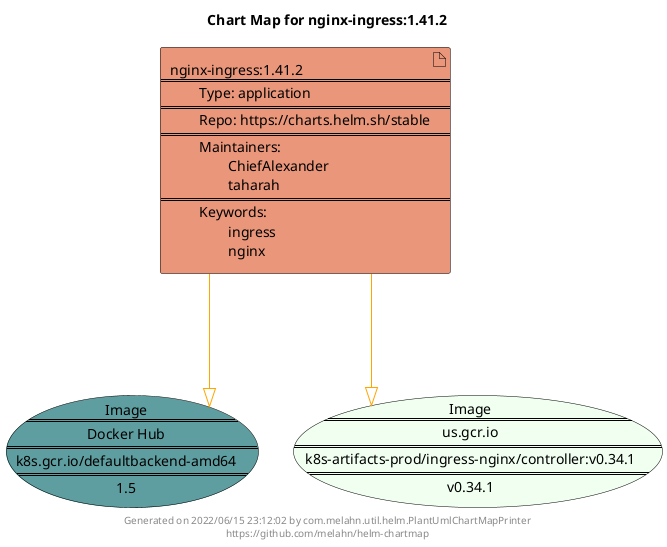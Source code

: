 @startuml
skinparam linetype ortho
skinparam backgroundColor white
skinparam usecaseBorderColor black
skinparam usecaseArrowColor LightSlateGray
skinparam artifactBorderColor black
skinparam artifactArrowColor LightSlateGray

title Chart Map for nginx-ingress:1.41.2

'There is one referenced Helm Chart
artifact "nginx-ingress:1.41.2\n====\n\tType: application\n====\n\tRepo: https://charts.helm.sh/stable\n====\n\tMaintainers: \n\t\tChiefAlexander\n\t\ttaharah\n====\n\tKeywords: \n\t\tingress\n\t\tnginx" as nginx_ingress_1_41_2 #DarkSalmon

'There are 2 referenced Docker Images
usecase "Image\n====\nDocker Hub\n====\nk8s.gcr.io/defaultbackend-amd64\n====\n1.5" as k8s_gcr_io_defaultbackend_amd64_1_5 #CadetBlue
usecase "Image\n====\nus.gcr.io\n====\nk8s-artifacts-prod/ingress-nginx/controller:v0.34.1\n====\nv0.34.1" as us_gcr_io_k8s_artifacts_prod_ingress_nginx_controller_v0_34_1 #HoneyDew

'Chart Dependencies
nginx_ingress_1_41_2--[#orange]-|>us_gcr_io_k8s_artifacts_prod_ingress_nginx_controller_v0_34_1
nginx_ingress_1_41_2--[#orange]-|>k8s_gcr_io_defaultbackend_amd64_1_5

center footer Generated on 2022/06/15 23:12:02 by com.melahn.util.helm.PlantUmlChartMapPrinter\nhttps://github.com/melahn/helm-chartmap
@enduml
